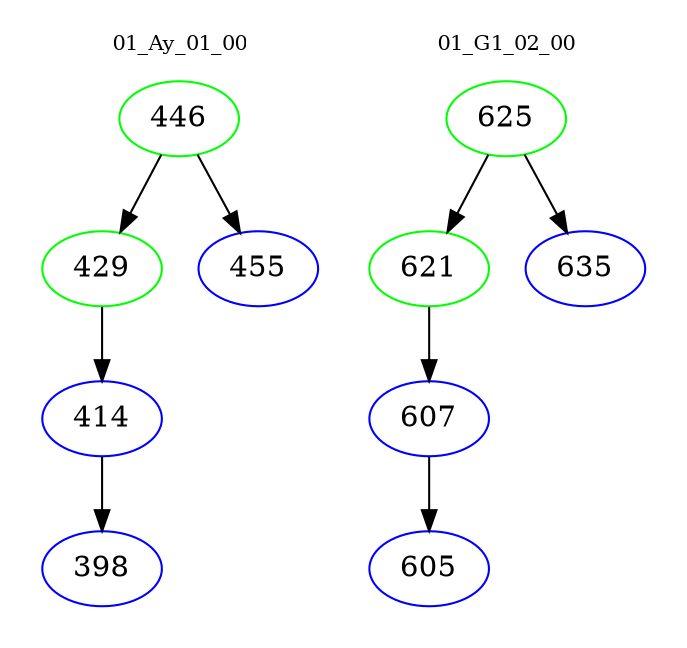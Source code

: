 digraph{
subgraph cluster_0 {
color = white
label = "01_Ay_01_00";
fontsize=10;
T0_446 [label="446", color="green"]
T0_446 -> T0_429 [color="black"]
T0_429 [label="429", color="green"]
T0_429 -> T0_414 [color="black"]
T0_414 [label="414", color="blue"]
T0_414 -> T0_398 [color="black"]
T0_398 [label="398", color="blue"]
T0_446 -> T0_455 [color="black"]
T0_455 [label="455", color="blue"]
}
subgraph cluster_1 {
color = white
label = "01_G1_02_00";
fontsize=10;
T1_625 [label="625", color="green"]
T1_625 -> T1_621 [color="black"]
T1_621 [label="621", color="green"]
T1_621 -> T1_607 [color="black"]
T1_607 [label="607", color="blue"]
T1_607 -> T1_605 [color="black"]
T1_605 [label="605", color="blue"]
T1_625 -> T1_635 [color="black"]
T1_635 [label="635", color="blue"]
}
}
